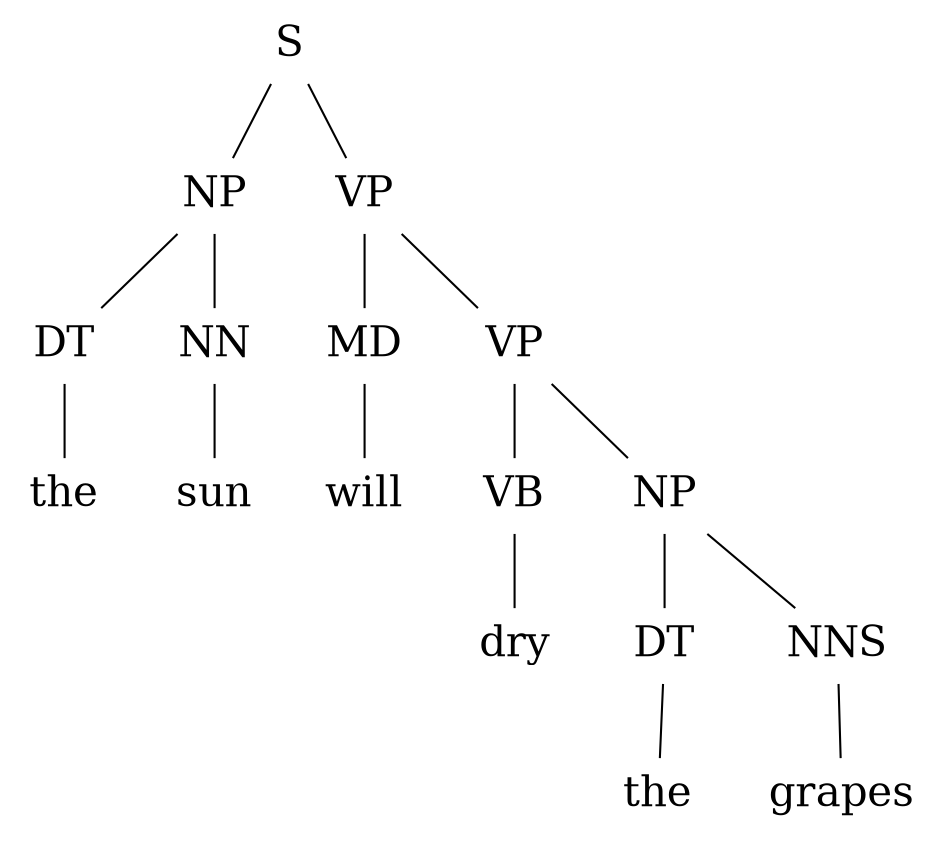 graph Tree {
splines=false
margin=0
N1 [label="S" shape=plaintext fontsize=20]
N2 [label="NP" shape=plaintext fontsize=20]
N1--N2
N3 [label="DT" shape=plaintext fontsize=20]
N2--N3
N4 [label="the" shape=plaintext fontsize=20]
N3--N4
N31 [label="NN" shape=plaintext fontsize=20]
N2--N31
N41 [label="sun" shape=plaintext fontsize=20]
N31--N41
N5 [label="VP" shape=plaintext fontsize=20]
N1--N5
N6 [label="MD" shape=plaintext fontsize=20]
N5--N6
N7 [label="will" shape=plaintext fontsize=20]
N6--N7
N20 [label="VP" shape=plaintext fontsize=20]
N5--N20
N8 [label="VB" shape=plaintext fontsize=20]
N20--N8
N9 [label="dry" shape=plaintext fontsize=20]
N8--N9
N10 [label="NP" shape=plaintext fontsize=20]
N20--N10
N11 [label="DT" shape=plaintext fontsize=20]
N10--N11
N12 [label="the" shape=plaintext fontsize=20]
N11--N12
N13 [label="NNS" shape=plaintext fontsize=20]
N10--N13
N14 [label="grapes" shape=plaintext fontsize=20]
N13--N14
}